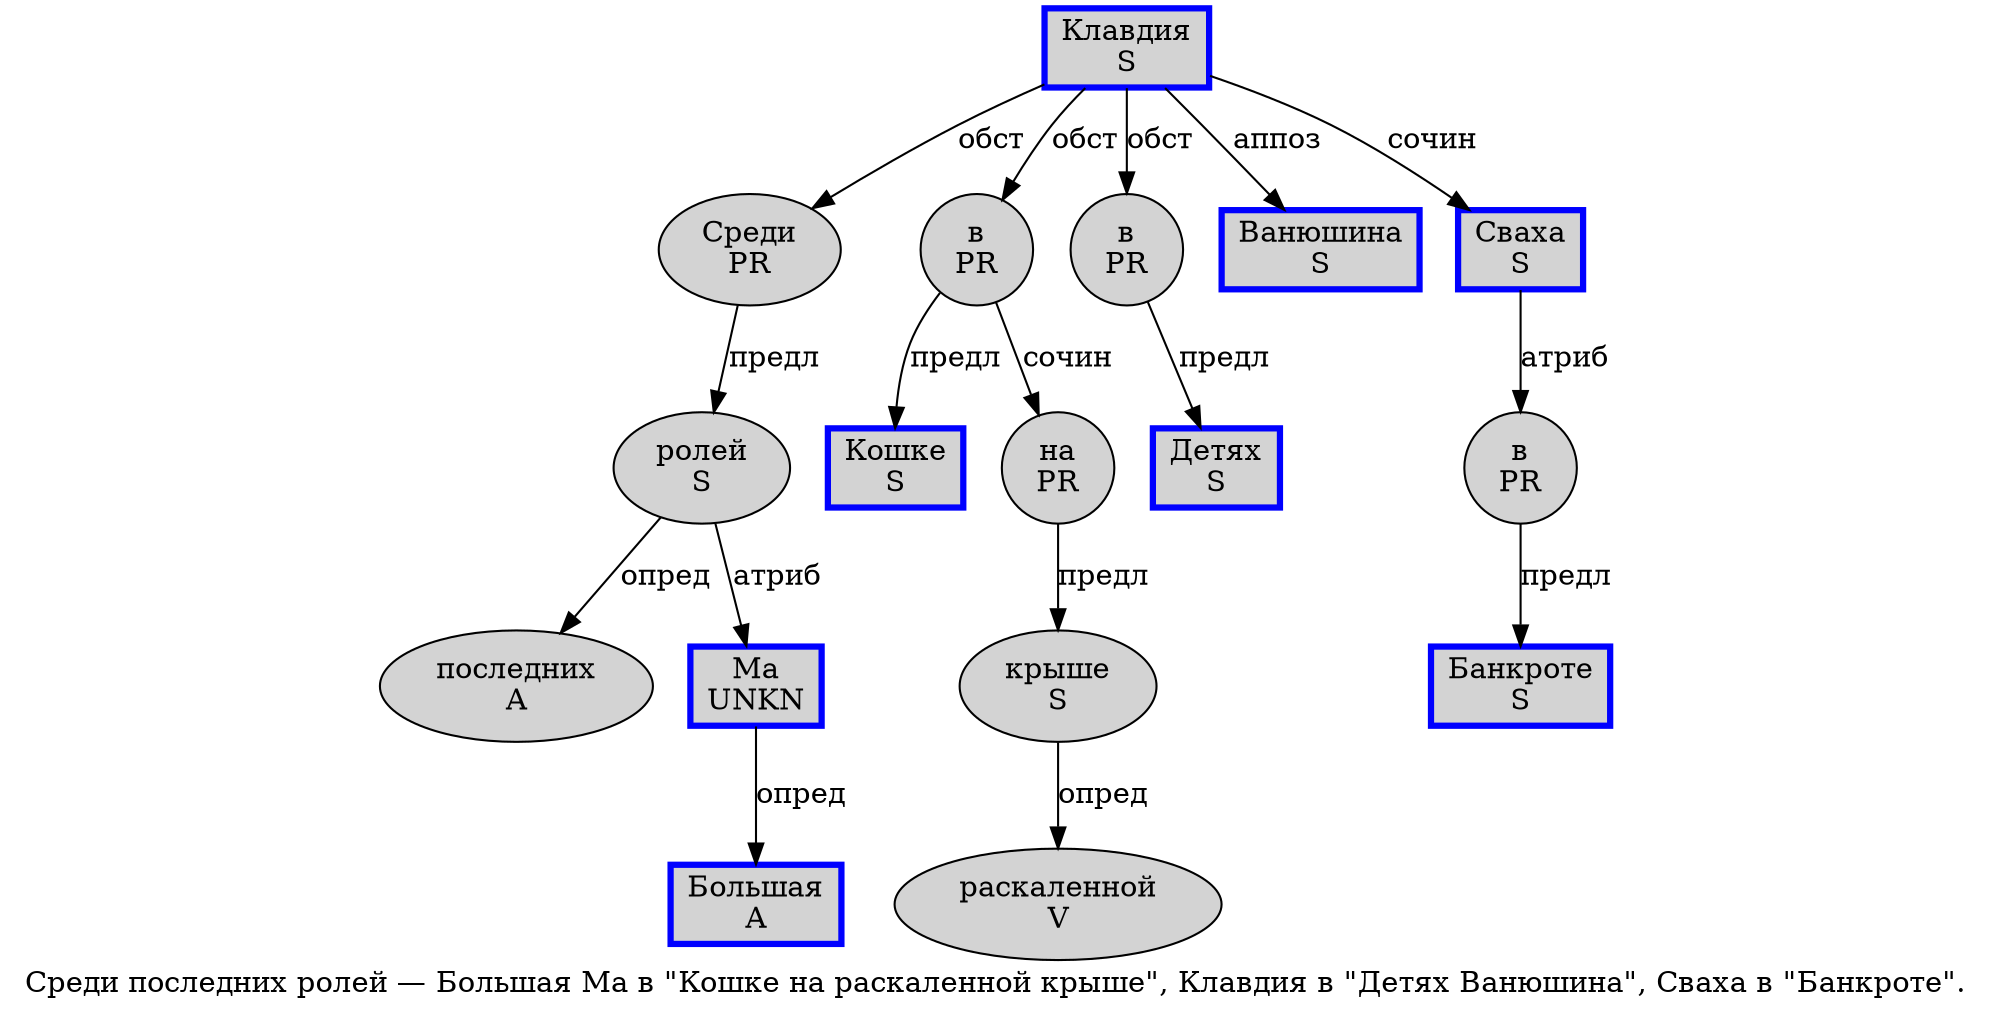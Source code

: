 digraph SENTENCE_69 {
	graph [label="Среди последних ролей — Большая Ма в \"Кошке на раскаленной крыше\", Клавдия в \"Детях Ванюшина\", Сваха в \"Банкроте\"."]
	node [style=filled]
		0 [label="Среди
PR" color="" fillcolor=lightgray penwidth=1 shape=ellipse]
		1 [label="последних
A" color="" fillcolor=lightgray penwidth=1 shape=ellipse]
		2 [label="ролей
S" color="" fillcolor=lightgray penwidth=1 shape=ellipse]
		4 [label="Большая
A" color=blue fillcolor=lightgray penwidth=3 shape=box]
		5 [label="Ма
UNKN" color=blue fillcolor=lightgray penwidth=3 shape=box]
		6 [label="в
PR" color="" fillcolor=lightgray penwidth=1 shape=ellipse]
		8 [label="Кошке
S" color=blue fillcolor=lightgray penwidth=3 shape=box]
		9 [label="на
PR" color="" fillcolor=lightgray penwidth=1 shape=ellipse]
		10 [label="раскаленной
V" color="" fillcolor=lightgray penwidth=1 shape=ellipse]
		11 [label="крыше
S" color="" fillcolor=lightgray penwidth=1 shape=ellipse]
		14 [label="Клавдия
S" color=blue fillcolor=lightgray penwidth=3 shape=box]
		15 [label="в
PR" color="" fillcolor=lightgray penwidth=1 shape=ellipse]
		17 [label="Детях
S" color=blue fillcolor=lightgray penwidth=3 shape=box]
		18 [label="Ванюшина
S" color=blue fillcolor=lightgray penwidth=3 shape=box]
		21 [label="Сваха
S" color=blue fillcolor=lightgray penwidth=3 shape=box]
		22 [label="в
PR" color="" fillcolor=lightgray penwidth=1 shape=ellipse]
		24 [label="Банкроте
S" color=blue fillcolor=lightgray penwidth=3 shape=box]
			2 -> 1 [label="опред"]
			2 -> 5 [label="атриб"]
			14 -> 0 [label="обст"]
			14 -> 6 [label="обст"]
			14 -> 15 [label="обст"]
			14 -> 18 [label="аппоз"]
			14 -> 21 [label="сочин"]
			9 -> 11 [label="предл"]
			6 -> 8 [label="предл"]
			6 -> 9 [label="сочин"]
			21 -> 22 [label="атриб"]
			0 -> 2 [label="предл"]
			11 -> 10 [label="опред"]
			22 -> 24 [label="предл"]
			15 -> 17 [label="предл"]
			5 -> 4 [label="опред"]
}